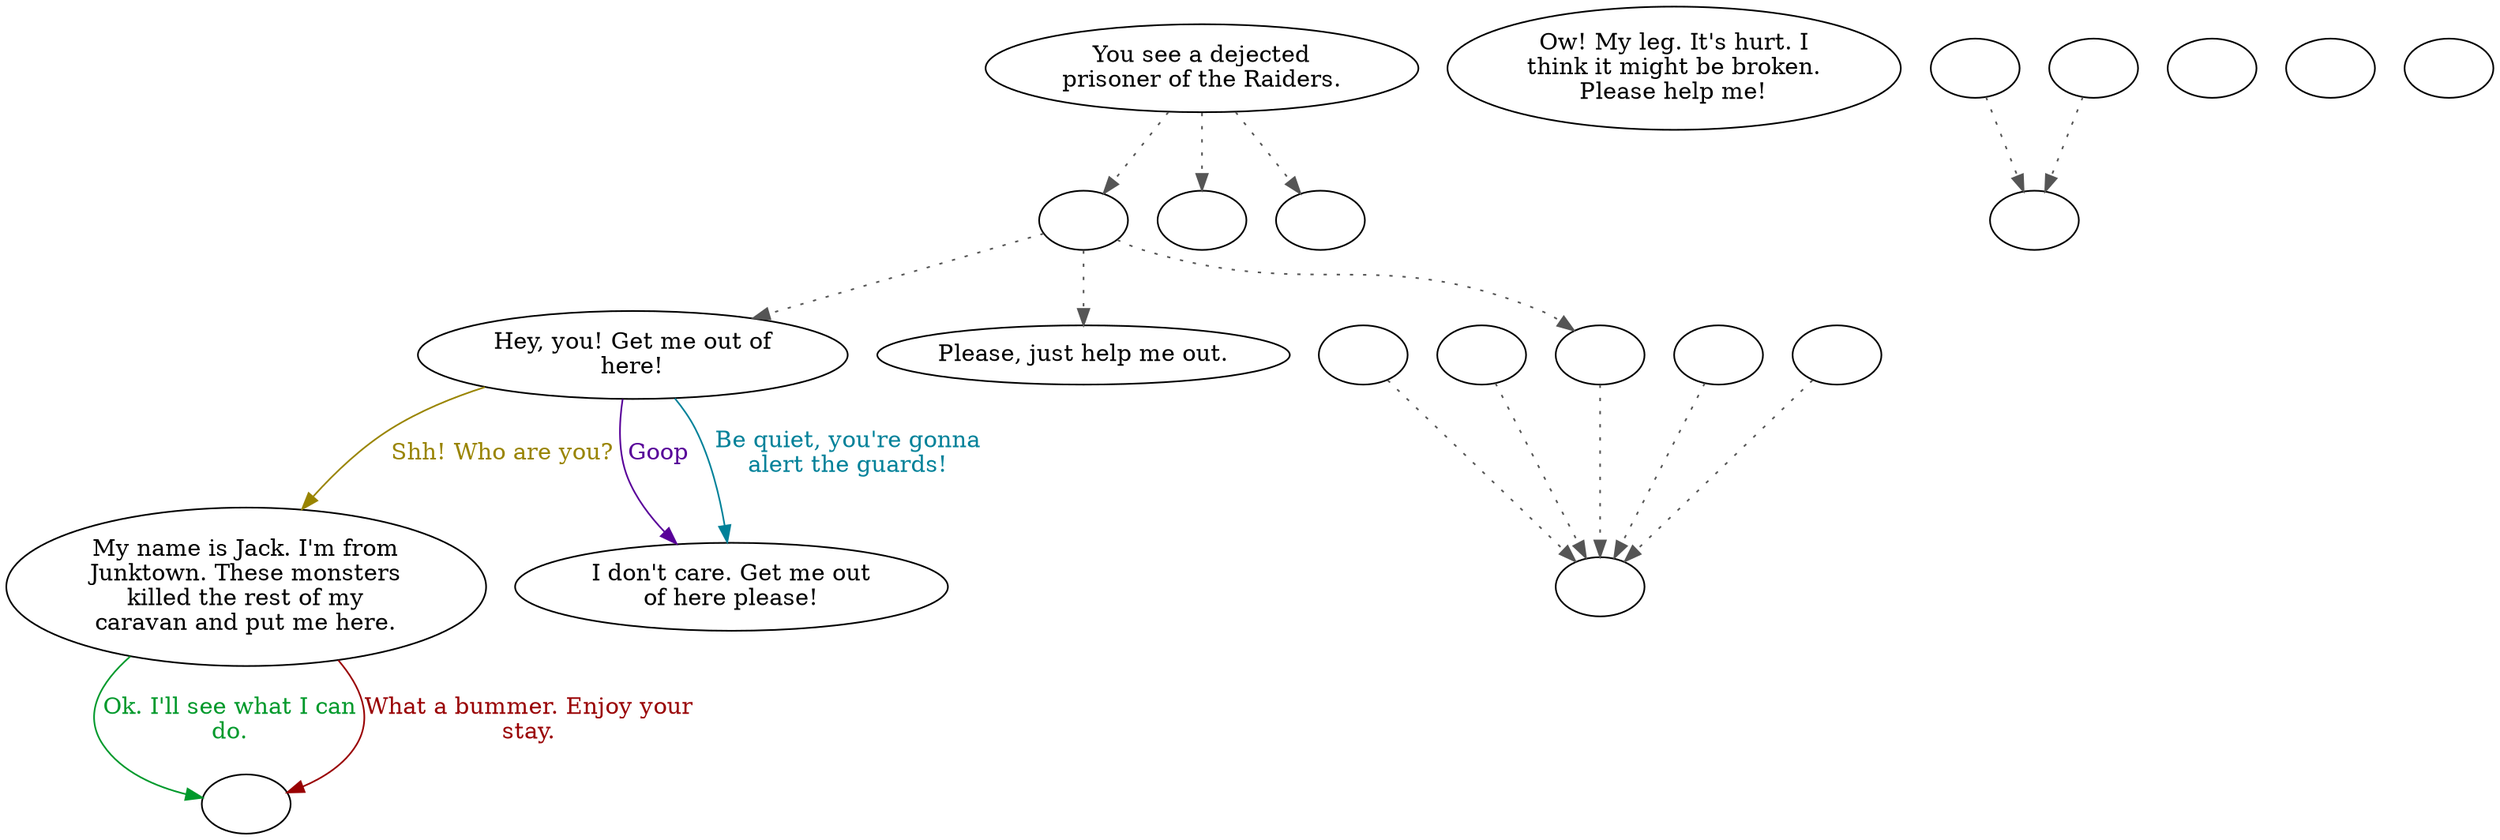 digraph RAIDPRIS {
  "start" [style=filled       fillcolor="#FFFFFF"       color="#000000"]
  "start" -> "do_dialogue" [style=dotted color="#555555"]
  "start" -> "Critter_Action" [style=dotted color="#555555"]
  "start" -> "damage_p_proc" [style=dotted color="#555555"]
  "start" [label="You see a dejected\nprisoner of the Raiders."]
  "do_dialogue" [style=filled       fillcolor="#FFFFFF"       color="#000000"]
  "do_dialogue" -> "get_reaction" [style=dotted color="#555555"]
  "do_dialogue" -> "prisoner03" [style=dotted color="#555555"]
  "do_dialogue" -> "prisoner00" [style=dotted color="#555555"]
  "do_dialogue" [label=""]
  "prisoner00" [style=filled       fillcolor="#FFFFFF"       color="#000000"]
  "prisoner00" [label="Hey, you! Get me out of\nhere!"]
  "prisoner00" -> "prisoner01" [label="Be quiet, you're gonna\nalert the guards!" color="#008199" fontcolor="#008199"]
  "prisoner00" -> "prisoner02" [label="Shh! Who are you?" color="#998400" fontcolor="#998400"]
  "prisoner00" -> "prisoner01" [label="Goop" color="#580099" fontcolor="#580099"]
  "prisoner01" [style=filled       fillcolor="#FFFFFF"       color="#000000"]
  "prisoner01" [label="I don't care. Get me out\nof here please!"]
  "prisoner02" [style=filled       fillcolor="#FFFFFF"       color="#000000"]
  "prisoner02" [label="My name is Jack. I'm from\nJunktown. These monsters\nkilled the rest of my\ncaravan and put me here."]
  "prisoner02" -> "prisonerend" [label="Ok. I'll see what I can\ndo." color="#00992B" fontcolor="#00992B"]
  "prisoner02" -> "prisonerend" [label="What a bummer. Enjoy your\nstay." color="#990002" fontcolor="#990002"]
  "prisoner03" [style=filled       fillcolor="#FFFFFF"       color="#000000"]
  "prisoner03" [label="Please, just help me out."]
  "prisoner04" [style=filled       fillcolor="#FFFFFF"       color="#000000"]
  "prisoner04" [label="Ow! My leg. It's hurt. I\nthink it might be broken.\nPlease help me!"]
  "prisonerend" [style=filled       fillcolor="#FFFFFF"       color="#000000"]
  "prisonerend" [label=""]
  "Critter_Action" [style=filled       fillcolor="#FFFFFF"       color="#000000"]
  "Critter_Action" [label=""]
  "damage_p_proc" [style=filled       fillcolor="#FFFFFF"       color="#000000"]
  "damage_p_proc" [label=""]
  "get_reaction" [style=filled       fillcolor="#FFFFFF"       color="#000000"]
  "get_reaction" -> "ReactToLevel" [style=dotted color="#555555"]
  "get_reaction" [label=""]
  "ReactToLevel" [style=filled       fillcolor="#FFFFFF"       color="#000000"]
  "ReactToLevel" [label=""]
  "LevelToReact" [style=filled       fillcolor="#FFFFFF"       color="#000000"]
  "LevelToReact" [label=""]
  "UpReact" [style=filled       fillcolor="#FFFFFF"       color="#000000"]
  "UpReact" -> "ReactToLevel" [style=dotted color="#555555"]
  "UpReact" [label=""]
  "DownReact" [style=filled       fillcolor="#FFFFFF"       color="#000000"]
  "DownReact" -> "ReactToLevel" [style=dotted color="#555555"]
  "DownReact" [label=""]
  "BottomReact" [style=filled       fillcolor="#FFFFFF"       color="#000000"]
  "BottomReact" [label=""]
  "TopReact" [style=filled       fillcolor="#FFFFFF"       color="#000000"]
  "TopReact" [label=""]
  "BigUpReact" [style=filled       fillcolor="#FFFFFF"       color="#000000"]
  "BigUpReact" -> "ReactToLevel" [style=dotted color="#555555"]
  "BigUpReact" [label=""]
  "BigDownReact" [style=filled       fillcolor="#FFFFFF"       color="#000000"]
  "BigDownReact" -> "ReactToLevel" [style=dotted color="#555555"]
  "BigDownReact" [label=""]
  "UpReactLevel" [style=filled       fillcolor="#FFFFFF"       color="#000000"]
  "UpReactLevel" -> "LevelToReact" [style=dotted color="#555555"]
  "UpReactLevel" [label=""]
  "DownReactLevel" [style=filled       fillcolor="#FFFFFF"       color="#000000"]
  "DownReactLevel" -> "LevelToReact" [style=dotted color="#555555"]
  "DownReactLevel" [label=""]
  "Goodbyes" [style=filled       fillcolor="#FFFFFF"       color="#000000"]
  "Goodbyes" [label=""]
}